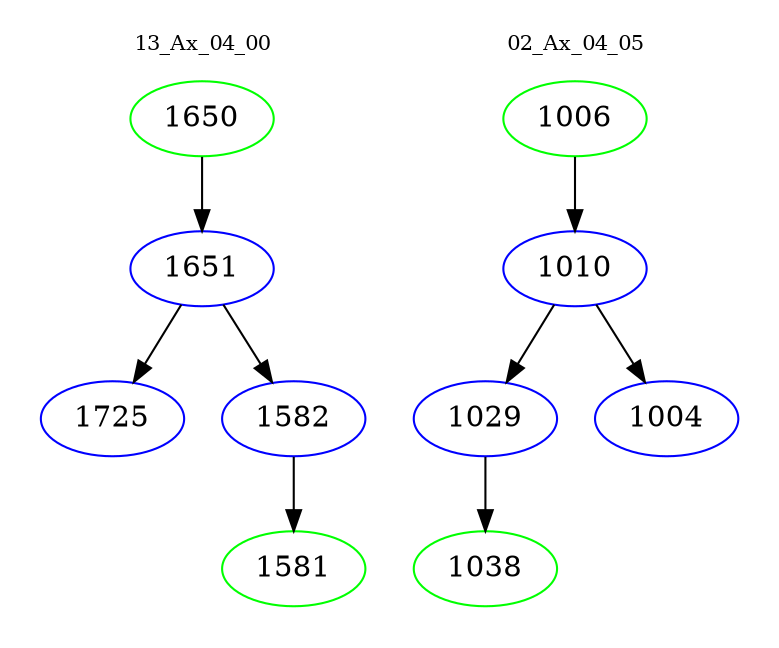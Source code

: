 digraph{
subgraph cluster_0 {
color = white
label = "13_Ax_04_00";
fontsize=10;
T0_1650 [label="1650", color="green"]
T0_1650 -> T0_1651 [color="black"]
T0_1651 [label="1651", color="blue"]
T0_1651 -> T0_1725 [color="black"]
T0_1725 [label="1725", color="blue"]
T0_1651 -> T0_1582 [color="black"]
T0_1582 [label="1582", color="blue"]
T0_1582 -> T0_1581 [color="black"]
T0_1581 [label="1581", color="green"]
}
subgraph cluster_1 {
color = white
label = "02_Ax_04_05";
fontsize=10;
T1_1006 [label="1006", color="green"]
T1_1006 -> T1_1010 [color="black"]
T1_1010 [label="1010", color="blue"]
T1_1010 -> T1_1029 [color="black"]
T1_1029 [label="1029", color="blue"]
T1_1029 -> T1_1038 [color="black"]
T1_1038 [label="1038", color="green"]
T1_1010 -> T1_1004 [color="black"]
T1_1004 [label="1004", color="blue"]
}
}
